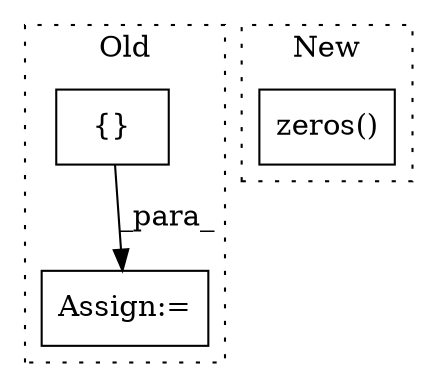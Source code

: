digraph G {
subgraph cluster0 {
1 [label="{}" a="59" s="7286,7326" l="1,0" shape="box"];
3 [label="Assign:=" a="68" s="7283" l="3" shape="box"];
label = "Old";
style="dotted";
}
subgraph cluster1 {
2 [label="zeros()" a="75" s="7136,7170" l="12,1" shape="box"];
label = "New";
style="dotted";
}
1 -> 3 [label="_para_"];
}